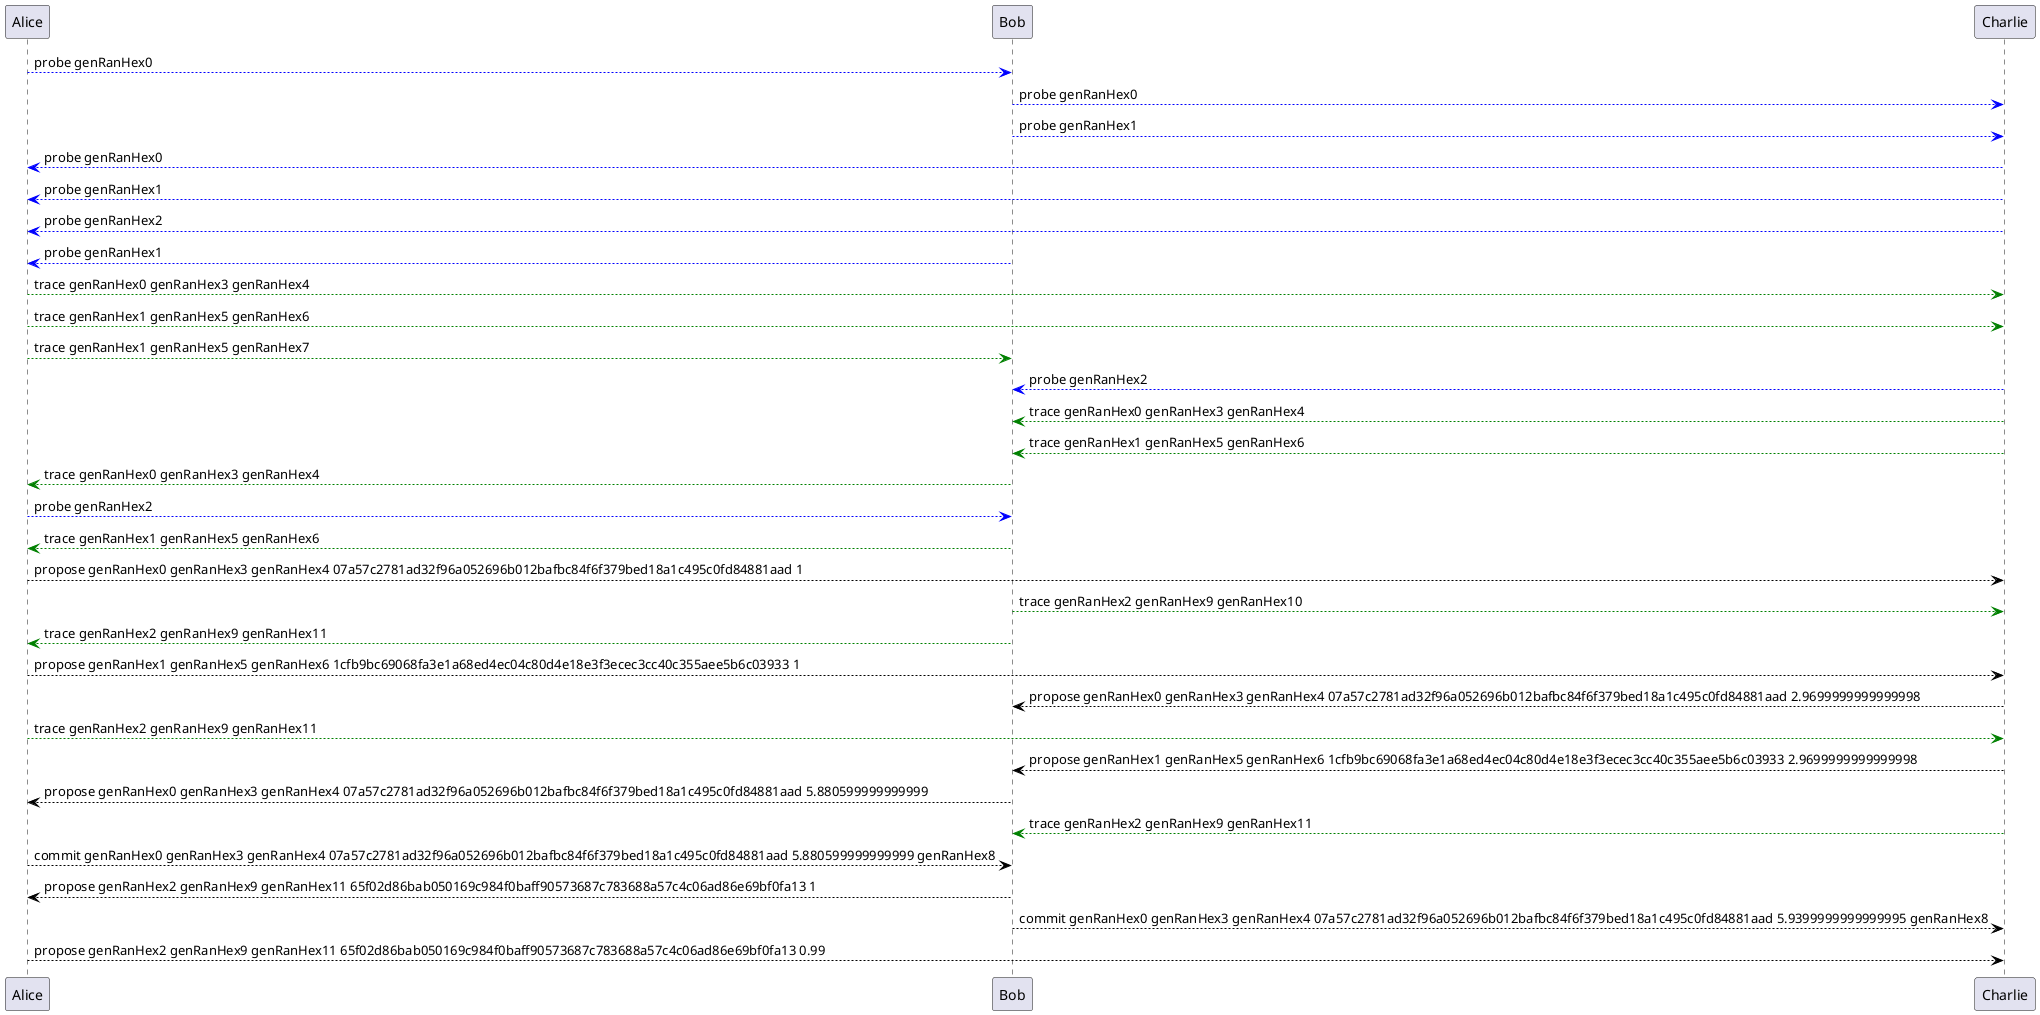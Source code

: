 @startuml messages
Alice -[#blue]-> Bob: probe genRanHex0
Bob -[#blue]-> Charlie: probe genRanHex0
Bob -[#blue]-> Charlie: probe genRanHex1
Charlie -[#blue]-> Alice: probe genRanHex0
Charlie -[#blue]-> Alice: probe genRanHex1
Charlie -[#blue]-> Alice: probe genRanHex2
Bob -[#blue]-> Alice: probe genRanHex1
Alice -[#green]-> Charlie: trace genRanHex0 genRanHex3 genRanHex4
Alice -[#green]-> Charlie: trace genRanHex1 genRanHex5 genRanHex6
Alice -[#green]-> Bob: trace genRanHex1 genRanHex5 genRanHex7
Charlie -[#blue]-> Bob: probe genRanHex2
Charlie -[#green]-> Bob: trace genRanHex0 genRanHex3 genRanHex4
Charlie -[#green]-> Bob: trace genRanHex1 genRanHex5 genRanHex6
Bob -[#green]-> Alice: trace genRanHex0 genRanHex3 genRanHex4
Alice -[#blue]-> Bob: probe genRanHex2
Bob -[#green]-> Alice: trace genRanHex1 genRanHex5 genRanHex6
Alice -[#black]-> Charlie: propose genRanHex0 genRanHex3 genRanHex4 07a57c2781ad32f96a052696b012bafbc84f6f379bed18a1c495c0fd84881aad 1
Bob -[#green]-> Charlie: trace genRanHex2 genRanHex9 genRanHex10
Bob -[#green]-> Alice: trace genRanHex2 genRanHex9 genRanHex11
Alice -[#black]-> Charlie: propose genRanHex1 genRanHex5 genRanHex6 1cfb9bc69068fa3e1a68ed4ec04c80d4e18e3f3ecec3cc40c355aee5b6c03933 1
Charlie -[#black]-> Bob: propose genRanHex0 genRanHex3 genRanHex4 07a57c2781ad32f96a052696b012bafbc84f6f379bed18a1c495c0fd84881aad 2.9699999999999998
Alice -[#green]-> Charlie: trace genRanHex2 genRanHex9 genRanHex11
Charlie -[#black]-> Bob: propose genRanHex1 genRanHex5 genRanHex6 1cfb9bc69068fa3e1a68ed4ec04c80d4e18e3f3ecec3cc40c355aee5b6c03933 2.9699999999999998
Bob -[#black]-> Alice: propose genRanHex0 genRanHex3 genRanHex4 07a57c2781ad32f96a052696b012bafbc84f6f379bed18a1c495c0fd84881aad 5.880599999999999
Charlie -[#green]-> Bob: trace genRanHex2 genRanHex9 genRanHex11
Alice -[#black]-> Bob: commit genRanHex0 genRanHex3 genRanHex4 07a57c2781ad32f96a052696b012bafbc84f6f379bed18a1c495c0fd84881aad 5.880599999999999 genRanHex8
Bob -[#black]-> Alice: propose genRanHex2 genRanHex9 genRanHex11 65f02d86bab050169c984f0baff90573687c783688a57c4c06ad86e69bf0fa13 1
Bob -[#black]-> Charlie: commit genRanHex0 genRanHex3 genRanHex4 07a57c2781ad32f96a052696b012bafbc84f6f379bed18a1c495c0fd84881aad 5.9399999999999995 genRanHex8
Alice -[#black]-> Charlie: propose genRanHex2 genRanHex9 genRanHex11 65f02d86bab050169c984f0baff90573687c783688a57c4c06ad86e69bf0fa13 0.99
@enduml